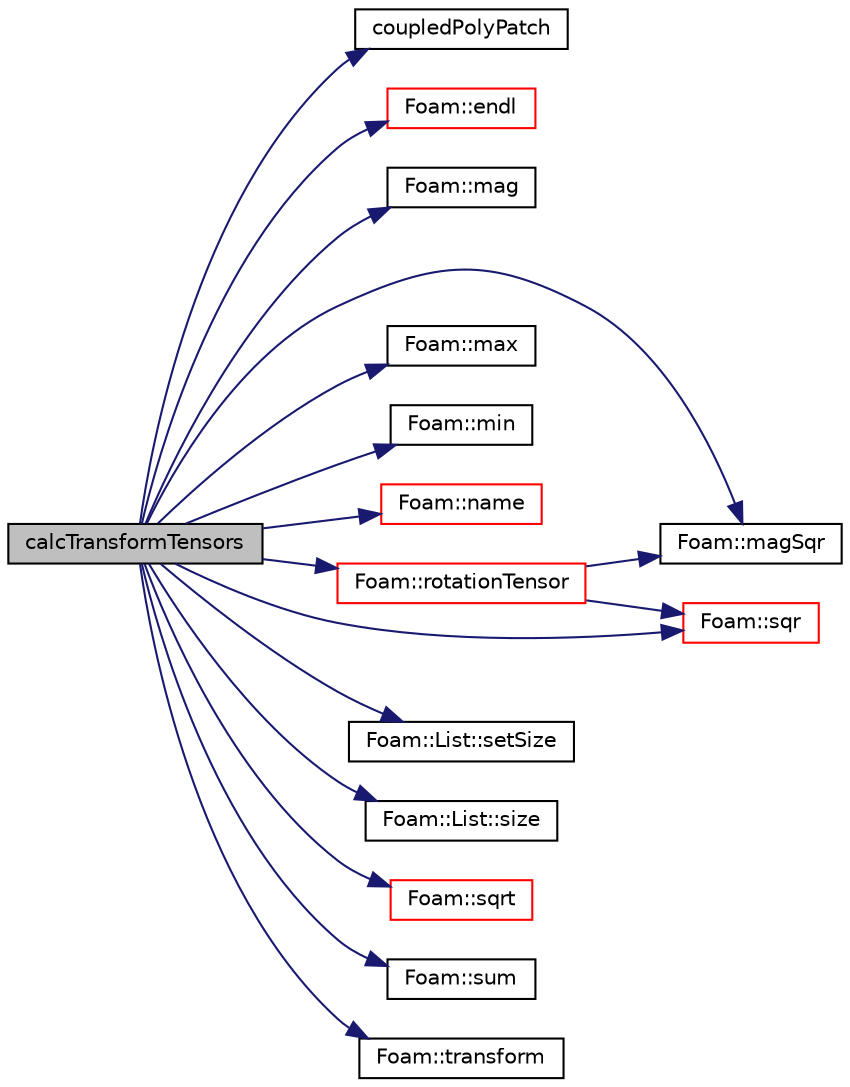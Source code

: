 digraph "calcTransformTensors"
{
  bgcolor="transparent";
  edge [fontname="Helvetica",fontsize="10",labelfontname="Helvetica",labelfontsize="10"];
  node [fontname="Helvetica",fontsize="10",shape=record];
  rankdir="LR";
  Node22 [label="calcTransformTensors",height=0.2,width=0.4,color="black", fillcolor="grey75", style="filled", fontcolor="black"];
  Node22 -> Node23 [color="midnightblue",fontsize="10",style="solid",fontname="Helvetica"];
  Node23 [label="coupledPolyPatch",height=0.2,width=0.4,color="black",URL="$a28581.html#ac65676aab1a7799cd4de5979e8434c88",tooltip="Construct from components. "];
  Node22 -> Node24 [color="midnightblue",fontsize="10",style="solid",fontname="Helvetica"];
  Node24 [label="Foam::endl",height=0.2,width=0.4,color="red",URL="$a21851.html#a2db8fe02a0d3909e9351bb4275b23ce4",tooltip="Add newline and flush stream. "];
  Node22 -> Node26 [color="midnightblue",fontsize="10",style="solid",fontname="Helvetica"];
  Node26 [label="Foam::mag",height=0.2,width=0.4,color="black",URL="$a21851.html#a929da2a3fdcf3dacbbe0487d3a330dae"];
  Node22 -> Node27 [color="midnightblue",fontsize="10",style="solid",fontname="Helvetica"];
  Node27 [label="Foam::magSqr",height=0.2,width=0.4,color="black",URL="$a21851.html#ae6fff2c6981e6d9618aa5038e69def6e"];
  Node22 -> Node28 [color="midnightblue",fontsize="10",style="solid",fontname="Helvetica"];
  Node28 [label="Foam::max",height=0.2,width=0.4,color="black",URL="$a21851.html#ac993e906cf2774ae77e666bc24e81733"];
  Node22 -> Node29 [color="midnightblue",fontsize="10",style="solid",fontname="Helvetica"];
  Node29 [label="Foam::min",height=0.2,width=0.4,color="black",URL="$a21851.html#a253e112ad2d56d96230ff39ea7f442dc"];
  Node22 -> Node30 [color="midnightblue",fontsize="10",style="solid",fontname="Helvetica"];
  Node30 [label="Foam::name",height=0.2,width=0.4,color="red",URL="$a21851.html#adcb0df2bd4953cb6bb390272d8263c3a",tooltip="Return a string representation of a complex. "];
  Node22 -> Node33 [color="midnightblue",fontsize="10",style="solid",fontname="Helvetica"];
  Node33 [label="Foam::rotationTensor",height=0.2,width=0.4,color="red",URL="$a21851.html#a1be81720bcafb843826c32024fe5fbe3",tooltip="Rotational transformation tensor from vector n1 to n2. "];
  Node33 -> Node27 [color="midnightblue",fontsize="10",style="solid",fontname="Helvetica"];
  Node33 -> Node35 [color="midnightblue",fontsize="10",style="solid",fontname="Helvetica"];
  Node35 [label="Foam::sqr",height=0.2,width=0.4,color="red",URL="$a21851.html#a277dc11c581d53826ab5090b08f3b17b"];
  Node22 -> Node39 [color="midnightblue",fontsize="10",style="solid",fontname="Helvetica"];
  Node39 [label="Foam::List::setSize",height=0.2,width=0.4,color="black",URL="$a26833.html#aedb985ffeaf1bdbfeccc2a8730405703",tooltip="Reset size of List. "];
  Node22 -> Node40 [color="midnightblue",fontsize="10",style="solid",fontname="Helvetica"];
  Node40 [label="Foam::List::size",height=0.2,width=0.4,color="black",URL="$a26833.html#a8a5f6fa29bd4b500caf186f60245b384",tooltip="Override size to be inconsistent with allocated storage. "];
  Node22 -> Node35 [color="midnightblue",fontsize="10",style="solid",fontname="Helvetica"];
  Node22 -> Node41 [color="midnightblue",fontsize="10",style="solid",fontname="Helvetica"];
  Node41 [label="Foam::sqrt",height=0.2,width=0.4,color="red",URL="$a21851.html#a8616bd62eebf2342a80222fecb1bda71"];
  Node22 -> Node43 [color="midnightblue",fontsize="10",style="solid",fontname="Helvetica"];
  Node43 [label="Foam::sum",height=0.2,width=0.4,color="black",URL="$a21851.html#a3d8733143aad0e03b300186ab4bef137"];
  Node22 -> Node44 [color="midnightblue",fontsize="10",style="solid",fontname="Helvetica"];
  Node44 [label="Foam::transform",height=0.2,width=0.4,color="black",URL="$a21851.html#a919915170941701c1223291531ad010c"];
}

